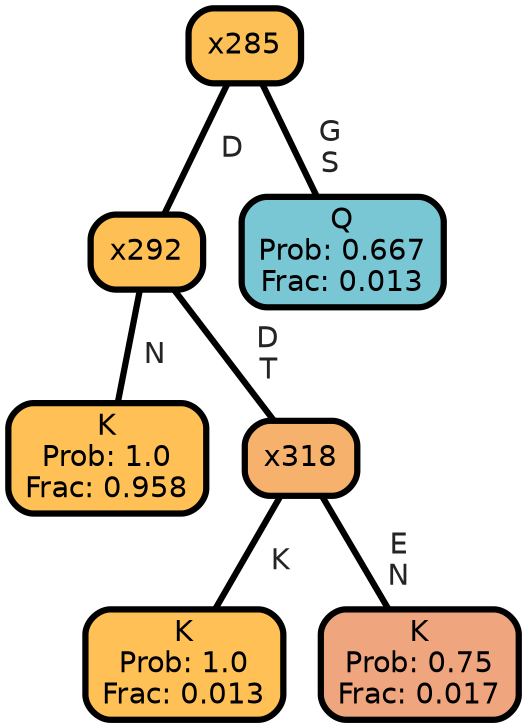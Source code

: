 graph Tree {
node [shape=box, style="filled, rounded",color="black",penwidth="3",fontcolor="black",                 fontname=helvetica] ;
graph [ranksep="0 equally", splines=straight,                 bgcolor=transparent, dpi=200] ;
edge [fontname=helvetica, fontweight=bold,fontcolor=grey14,color=black] ;
0 [label="K
Prob: 1.0
Frac: 0.958", fillcolor="#ffc155"] ;
1 [label="x292", fillcolor="#fec055"] ;
2 [label="K
Prob: 1.0
Frac: 0.013", fillcolor="#ffc155"] ;
3 [label="x318", fillcolor="#f6b16d"] ;
4 [label="K
Prob: 0.75
Frac: 0.017", fillcolor="#efa67f"] ;
5 [label="x285", fillcolor="#fdc057"] ;
6 [label="Q
Prob: 0.667
Frac: 0.013", fillcolor="#79c6d5"] ;
1 -- 0 [label=" N",penwidth=3] ;
1 -- 3 [label=" D\n T",penwidth=3] ;
3 -- 2 [label=" K",penwidth=3] ;
3 -- 4 [label=" E\n N",penwidth=3] ;
5 -- 1 [label=" D",penwidth=3] ;
5 -- 6 [label=" G\n S",penwidth=3] ;
{rank = same;}}